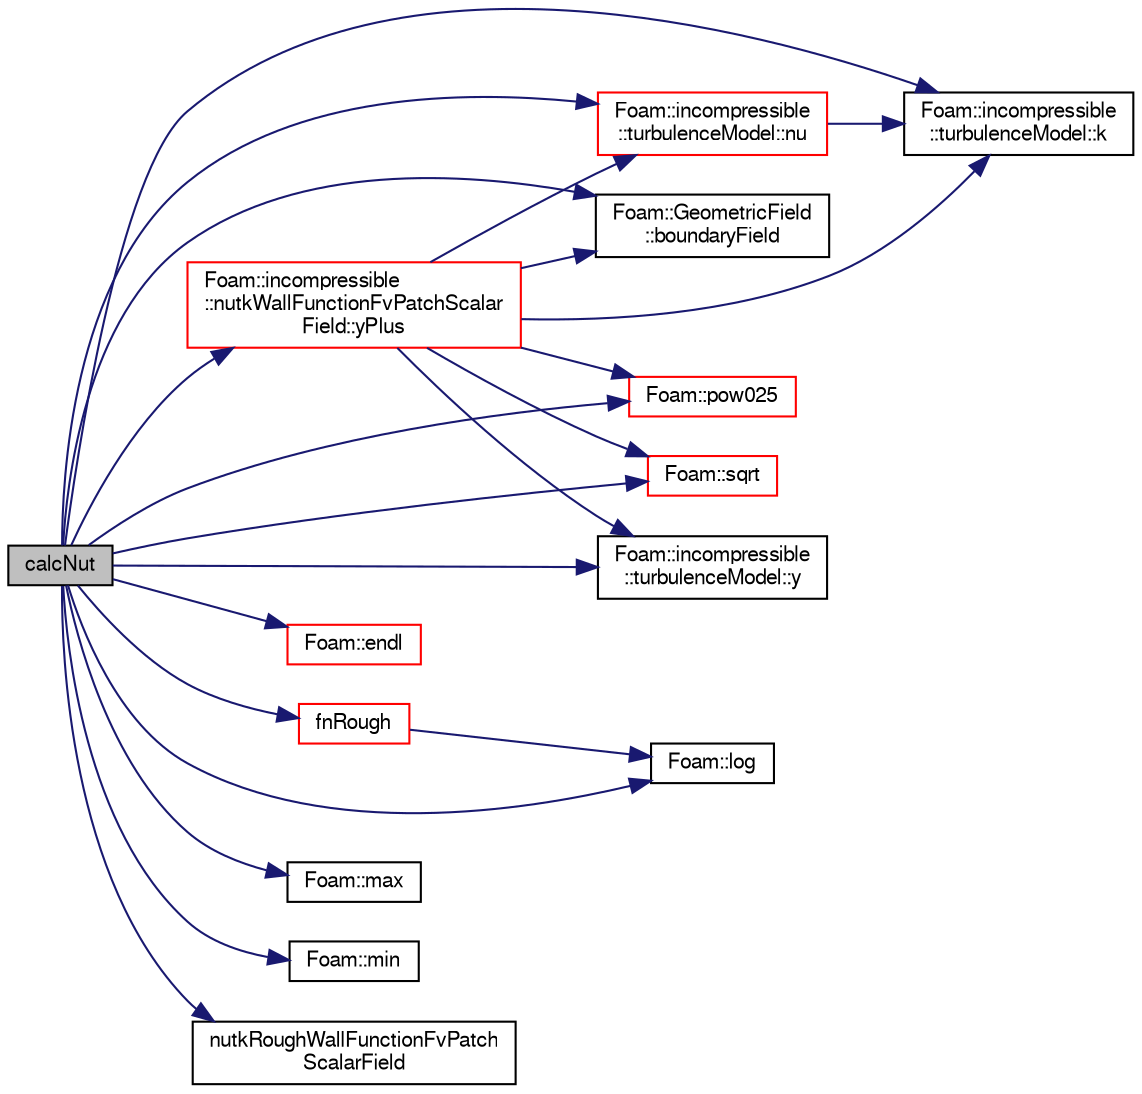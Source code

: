 digraph "calcNut"
{
  bgcolor="transparent";
  edge [fontname="FreeSans",fontsize="10",labelfontname="FreeSans",labelfontsize="10"];
  node [fontname="FreeSans",fontsize="10",shape=record];
  rankdir="LR";
  Node29 [label="calcNut",height=0.2,width=0.4,color="black", fillcolor="grey75", style="filled", fontcolor="black"];
  Node29 -> Node30 [color="midnightblue",fontsize="10",style="solid",fontname="FreeSans"];
  Node30 [label="Foam::GeometricField\l::boundaryField",height=0.2,width=0.4,color="black",URL="$a22434.html#a3c6c1a789b48ea0c5e8bff64f9c14f2d",tooltip="Return reference to GeometricBoundaryField. "];
  Node29 -> Node31 [color="midnightblue",fontsize="10",style="solid",fontname="FreeSans"];
  Node31 [label="Foam::endl",height=0.2,width=0.4,color="red",URL="$a21124.html#a2db8fe02a0d3909e9351bb4275b23ce4",tooltip="Add newline and flush stream. "];
  Node29 -> Node33 [color="midnightblue",fontsize="10",style="solid",fontname="FreeSans"];
  Node33 [label="fnRough",height=0.2,width=0.4,color="red",URL="$a30978.html#a6237926ff0e0f0e6f7713162ed42a1e2",tooltip="Compute the roughness function. "];
  Node33 -> Node34 [color="midnightblue",fontsize="10",style="solid",fontname="FreeSans"];
  Node34 [label="Foam::log",height=0.2,width=0.4,color="black",URL="$a21124.html#a6e89590da9859ad497977e08f110d4b5"];
  Node29 -> Node40 [color="midnightblue",fontsize="10",style="solid",fontname="FreeSans"];
  Node40 [label="Foam::incompressible\l::turbulenceModel::k",height=0.2,width=0.4,color="black",URL="$a31102.html#a513c40f9ed37e2baed10984c3c4c57a9",tooltip="Return the turbulence kinetic energy. "];
  Node29 -> Node34 [color="midnightblue",fontsize="10",style="solid",fontname="FreeSans"];
  Node29 -> Node41 [color="midnightblue",fontsize="10",style="solid",fontname="FreeSans"];
  Node41 [label="Foam::max",height=0.2,width=0.4,color="black",URL="$a21124.html#ac993e906cf2774ae77e666bc24e81733"];
  Node29 -> Node42 [color="midnightblue",fontsize="10",style="solid",fontname="FreeSans"];
  Node42 [label="Foam::min",height=0.2,width=0.4,color="black",URL="$a21124.html#a253e112ad2d56d96230ff39ea7f442dc"];
  Node29 -> Node43 [color="midnightblue",fontsize="10",style="solid",fontname="FreeSans"];
  Node43 [label="Foam::incompressible\l::turbulenceModel::nu",height=0.2,width=0.4,color="red",URL="$a31102.html#aa739f3daeda1884fecc84f2b36a24021",tooltip="Return the laminar viscosity. "];
  Node43 -> Node40 [color="midnightblue",fontsize="10",style="solid",fontname="FreeSans"];
  Node29 -> Node394 [color="midnightblue",fontsize="10",style="solid",fontname="FreeSans"];
  Node394 [label="nutkRoughWallFunctionFvPatch\lScalarField",height=0.2,width=0.4,color="black",URL="$a30978.html#afecc21c4f7f406283795ee0c02d854ab",tooltip="Construct from patch and internal field. "];
  Node29 -> Node395 [color="midnightblue",fontsize="10",style="solid",fontname="FreeSans"];
  Node395 [label="Foam::pow025",height=0.2,width=0.4,color="red",URL="$a21124.html#af8d7dc24dfce32ee37c1210e616966e1"];
  Node29 -> Node396 [color="midnightblue",fontsize="10",style="solid",fontname="FreeSans"];
  Node396 [label="Foam::sqrt",height=0.2,width=0.4,color="red",URL="$a21124.html#a8616bd62eebf2342a80222fecb1bda71"];
  Node29 -> Node397 [color="midnightblue",fontsize="10",style="solid",fontname="FreeSans"];
  Node397 [label="Foam::incompressible\l::turbulenceModel::y",height=0.2,width=0.4,color="black",URL="$a31102.html#a152c527a6b3137685b03893a7a3a73eb",tooltip="Return the near wall distances. "];
  Node29 -> Node398 [color="midnightblue",fontsize="10",style="solid",fontname="FreeSans"];
  Node398 [label="Foam::incompressible\l::nutkWallFunctionFvPatchScalar\lField::yPlus",height=0.2,width=0.4,color="red",URL="$a30982.html#a0de83d05eb8aabc5f8cf747584ef03c3",tooltip="Calculate and return the yPlus at the boundary. "];
  Node398 -> Node397 [color="midnightblue",fontsize="10",style="solid",fontname="FreeSans"];
  Node398 -> Node40 [color="midnightblue",fontsize="10",style="solid",fontname="FreeSans"];
  Node398 -> Node30 [color="midnightblue",fontsize="10",style="solid",fontname="FreeSans"];
  Node398 -> Node43 [color="midnightblue",fontsize="10",style="solid",fontname="FreeSans"];
  Node398 -> Node395 [color="midnightblue",fontsize="10",style="solid",fontname="FreeSans"];
  Node398 -> Node396 [color="midnightblue",fontsize="10",style="solid",fontname="FreeSans"];
}
